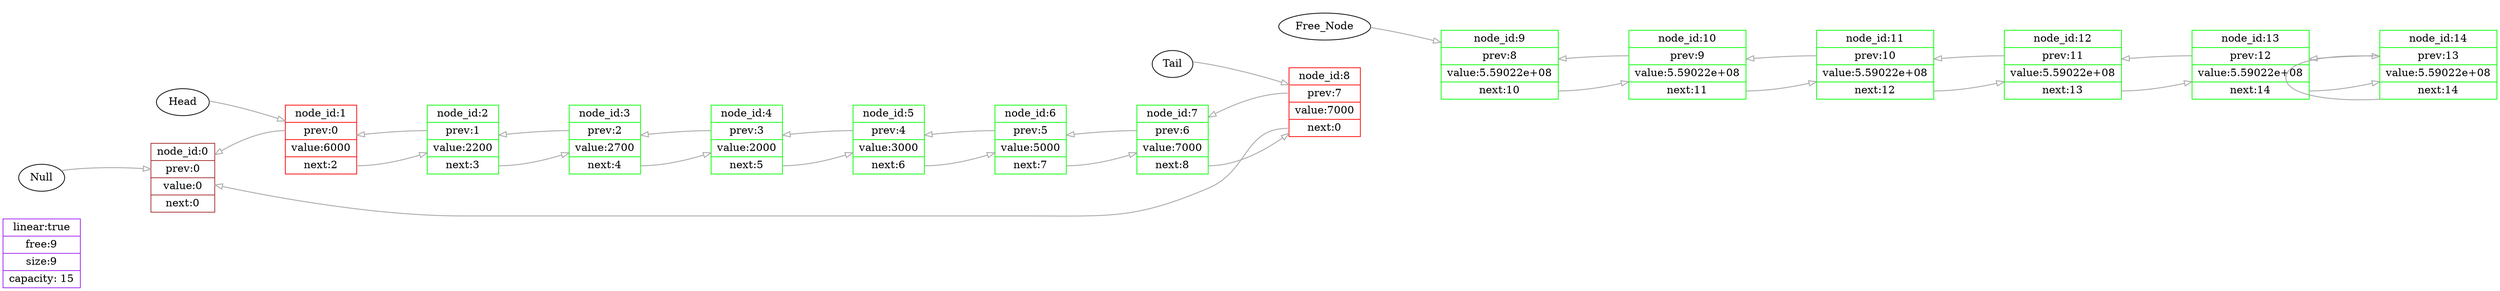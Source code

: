 digraph List {
	dpi = 100;
	fontname = "Comic Sans MS";
	fontsize = 20;
	rankdir   =  LR;
	edge [color = darkgrey, arrowhead = onormal, arrowsize = 1, penwidth = 1.2]
	graph[fillcolor = lightgreen, ranksep = 1.3, nodesep = 0.5,style = "rounded, filled",color = green, penwidth = 2]

List_Inform [shape = record, color = purple, style = solid, label = "linear:true | free:9 | size:9 | capacity: 15"]

node0 [shape = record, color = brown, style = solid, label = "node_id:0|<p> prev:0| value:0|<n>next:0"]
node1 [shape = record, color = red, style = solid, label = "node_id:1|<p> prev:0| value:6000|<n>next:2"]
node2 [shape = record, color = green, style = solid, label = "node_id:2|<p> prev:1| value:2200|<n>next:3"]
node3 [shape = record, color = green, style = solid, label = "node_id:3|<p> prev:2| value:2700|<n>next:4"]
node4 [shape = record, color = green, style = solid, label = "node_id:4|<p> prev:3| value:2000|<n>next:5"]
node5 [shape = record, color = green, style = solid, label = "node_id:5|<p> prev:4| value:3000|<n>next:6"]
node6 [shape = record, color = green, style = solid, label = "node_id:6|<p> prev:5| value:5000|<n>next:7"]
node7 [shape = record, color = green, style = solid, label = "node_id:7|<p> prev:6| value:7000|<n>next:8"]
node8 [shape = record, color = red, style = solid, label = "node_id:8|<p> prev:7| value:7000|<n>next:0"]
node9 [shape = record, color = green, style = solid, label = "node_id:9|<p> prev:8| value:5.59022e+08|<n>next:10"]
node10 [shape = record, color = green, style = solid, label = "node_id:10|<p> prev:9| value:5.59022e+08|<n>next:11"]
node11 [shape = record, color = green, style = solid, label = "node_id:11|<p> prev:10| value:5.59022e+08|<n>next:12"]
node12 [shape = record, color = green, style = solid, label = "node_id:12|<p> prev:11| value:5.59022e+08|<n>next:13"]
node13 [shape = record, color = green, style = solid, label = "node_id:13|<p> prev:12| value:5.59022e+08|<n>next:14"]
node14 [shape = record, color = green, style = solid, label = "node_id:14|<p> prev:13| value:5.59022e+08|<n>next:14"]



edge[style=invis, constraint = true]node0 -> node1 -> node2 -> node3 -> node4 -> node5 -> node6 -> node7 -> node8 -> node9 -> node10 -> node11 -> node12 -> node13 -> node14 -> node14 
Head -> node1
Tail -> node8
Free_Node -> node9
Null -> node0
edge[style=solid, constraint = false]node1:p -> node0;node1:n -> node2;node2:p ->node1;node2:n -> node3;node3:p ->node2;node3:n -> node4;node4:p ->node3;node4:n -> node5;node5:p ->node4;node5:n -> node6;node6:p ->node5;node6:n -> node7;node7:p ->node6;node7:n -> node8;node8:p ->node7;node8:n  -> node0
node9:n -> node10 node10:p ->node9;node10:n -> node11 node11:p ->node10;node11:n -> node12 node12:p ->node11;node12:n -> node13 node13:p ->node12;node13:n -> node14 node14:p ->node13;node14:n  -> node14
Head -> node1
Tail -> node8
Free_Node -> node9
Null -> node0
}
